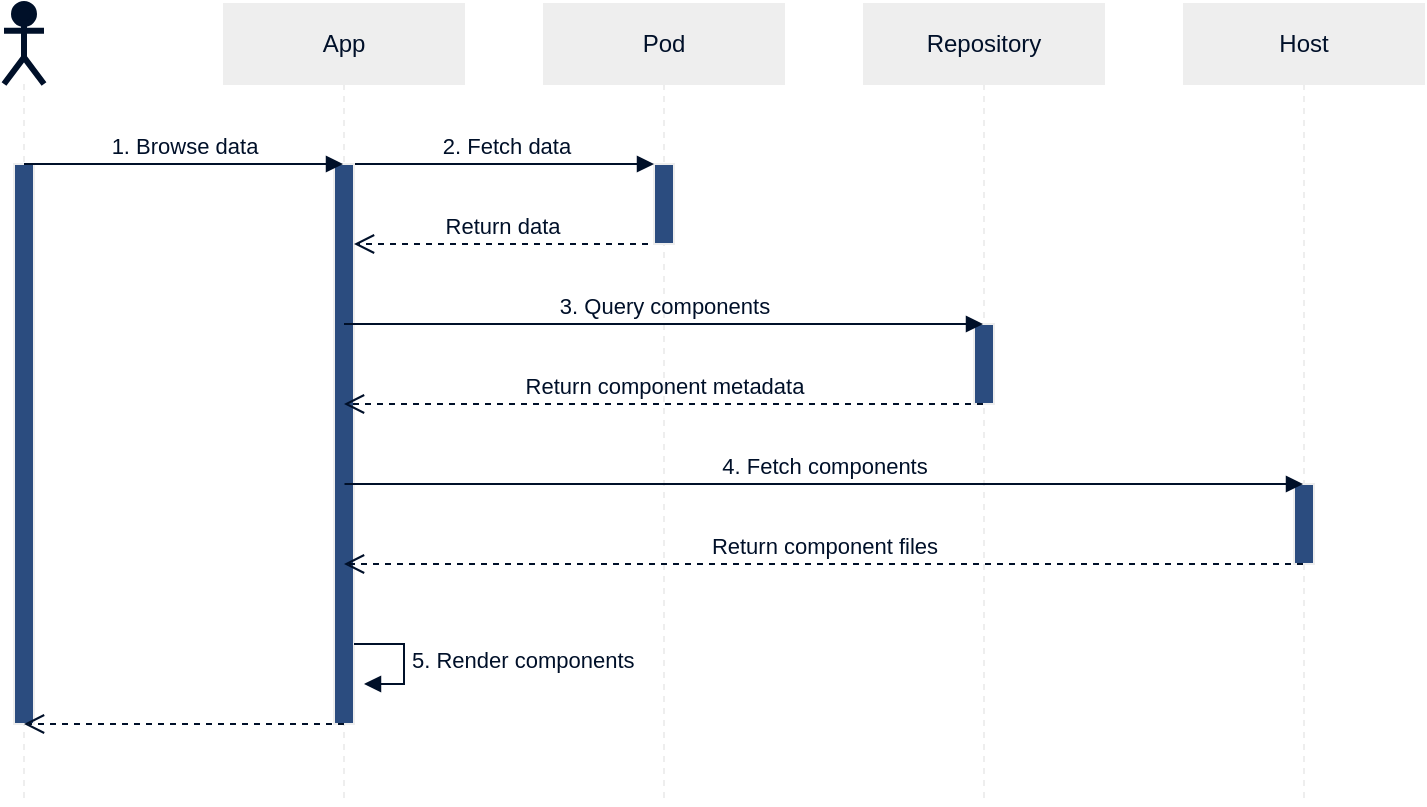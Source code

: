 <mxfile version="13.10.0" type="embed">
    <diagram id="ETuqZOJ1dYJBmNjdok6E" name="Page-1">
        <mxGraphModel dx="989" dy="861" grid="1" gridSize="10" guides="1" tooltips="1" connect="1" arrows="1" fold="1" page="1" pageScale="1" pageWidth="827" pageHeight="1169" background="#FFFFFF" math="0" shadow="0">
            <root>
                <mxCell id="0"/>
                <mxCell id="1" parent="0"/>
                <mxCell id="11" value="App" style="shape=umlLifeline;perimeter=lifelinePerimeter;whiteSpace=wrap;html=1;container=1;collapsible=0;recursiveResize=0;outlineConnect=0;fontFamily=Helvetica;fontColor=#001029;fillColor=#EEEEEE;strokeColor=#EEEEEE;" parent="1" vertex="1">
                    <mxGeometry x="160" y="40" width="120" height="400" as="geometry"/>
                </mxCell>
                <mxCell id="30" value="" style="html=1;points=[];perimeter=orthogonalPerimeter;strokeColor=#EEEEEE;fillColor=#2B4C7F;fontFamily=Helvetica;fontColor=#001029;" parent="11" vertex="1">
                    <mxGeometry x="55" y="80" width="10" height="280" as="geometry"/>
                </mxCell>
                <mxCell id="12" value="Pod" style="shape=umlLifeline;perimeter=lifelinePerimeter;whiteSpace=wrap;html=1;container=1;collapsible=0;recursiveResize=0;outlineConnect=0;fontFamily=Helvetica;fontColor=#001029;fillColor=#EEEEEE;strokeColor=#EEEEEE;" parent="1" vertex="1">
                    <mxGeometry x="320" y="40" width="120" height="400" as="geometry"/>
                </mxCell>
                <mxCell id="32" value="" style="html=1;points=[];perimeter=orthogonalPerimeter;strokeColor=#EEEEEE;fillColor=#2B4C7F;fontFamily=Helvetica;fontColor=#001029;" parent="12" vertex="1">
                    <mxGeometry x="55" y="80" width="10" height="40" as="geometry"/>
                </mxCell>
                <mxCell id="13" value="Repository" style="shape=umlLifeline;perimeter=lifelinePerimeter;whiteSpace=wrap;html=1;container=1;collapsible=0;recursiveResize=0;outlineConnect=0;fontFamily=Helvetica;fontColor=#001029;fillColor=#EEEEEE;strokeColor=#EEEEEE;" parent="1" vertex="1">
                    <mxGeometry x="480" y="40" width="120" height="400" as="geometry"/>
                </mxCell>
                <mxCell id="35" value="" style="html=1;points=[];perimeter=orthogonalPerimeter;strokeColor=#EEEEEE;fillColor=#2B4C7F;fontFamily=Helvetica;fontColor=#001029;" parent="13" vertex="1">
                    <mxGeometry x="55" y="160" width="10" height="40" as="geometry"/>
                </mxCell>
                <mxCell id="14" value="Host" style="shape=umlLifeline;perimeter=lifelinePerimeter;whiteSpace=wrap;html=1;container=1;collapsible=0;recursiveResize=0;outlineConnect=0;fontFamily=Helvetica;fontColor=#001029;fillColor=#EEEEEE;strokeColor=#EEEEEE;" parent="1" vertex="1">
                    <mxGeometry x="640" y="40" width="120" height="400" as="geometry"/>
                </mxCell>
                <mxCell id="40" value="" style="html=1;points=[];perimeter=orthogonalPerimeter;strokeColor=#EEEEEE;fillColor=#2B4C7F;fontFamily=Helvetica;fontColor=#001029;" parent="14" vertex="1">
                    <mxGeometry x="55" y="240" width="10" height="40" as="geometry"/>
                </mxCell>
                <mxCell id="15" value="" style="shape=umlLifeline;participant=umlActor;perimeter=lifelinePerimeter;whiteSpace=wrap;html=1;container=1;collapsible=0;recursiveResize=0;verticalAlign=top;spacingTop=36;outlineConnect=0;fontFamily=Helvetica;fontColor=#FFFFFF;fillColor=#EEEEEE;strokeColor=#EEEEEE;" parent="1" vertex="1">
                    <mxGeometry x="50" y="40" width="20" height="400" as="geometry"/>
                </mxCell>
                <mxCell id="25" value="" style="html=1;points=[];perimeter=orthogonalPerimeter;strokeColor=#EEEEEE;fontFamily=Helvetica;fontColor=#001029;fillColor=#2B4C7F;" parent="15" vertex="1">
                    <mxGeometry x="5" y="80" width="10" height="280" as="geometry"/>
                </mxCell>
                <mxCell id="48" value="" style="shape=umlActor;verticalLabelPosition=bottom;verticalAlign=top;html=1;outlineConnect=0;strokeWidth=3;fillColor=#001029;strokeColor=#001029;aspect=fixed;fontFamily=Helvetica;" vertex="1" parent="15">
                    <mxGeometry width="20" height="40" as="geometry"/>
                </mxCell>
                <mxCell id="31" value="1. Browse data" style="html=1;verticalAlign=bottom;endArrow=block;labelBackgroundColor=none;strokeColor=#001029;fontFamily=Helvetica;fontColor=#001029;" parent="1" target="11" edge="1">
                    <mxGeometry width="80" relative="1" as="geometry">
                        <mxPoint x="60" y="120" as="sourcePoint"/>
                        <mxPoint x="140" y="120" as="targetPoint"/>
                    </mxGeometry>
                </mxCell>
                <mxCell id="33" value="2. Fetch data" style="html=1;verticalAlign=bottom;endArrow=block;labelBackgroundColor=none;strokeColor=#001029;fontFamily=Helvetica;fontColor=#001029;exitX=1.05;exitY=0;exitDx=0;exitDy=0;exitPerimeter=0;" parent="1" source="30" target="32" edge="1">
                    <mxGeometry width="80" relative="1" as="geometry">
                        <mxPoint x="220" y="160" as="sourcePoint"/>
                        <mxPoint x="380" y="120" as="targetPoint"/>
                    </mxGeometry>
                </mxCell>
                <mxCell id="34" value="Return data" style="html=1;verticalAlign=bottom;endArrow=open;dashed=1;endSize=8;labelBackgroundColor=none;strokeColor=#001029;fontFamily=Helvetica;fontColor=#001029;" parent="1" target="30" edge="1">
                    <mxGeometry relative="1" as="geometry">
                        <mxPoint x="372" y="160" as="sourcePoint"/>
                        <mxPoint x="240" y="270" as="targetPoint"/>
                    </mxGeometry>
                </mxCell>
                <mxCell id="38" value="3. Query components" style="html=1;verticalAlign=bottom;endArrow=block;labelBackgroundColor=none;strokeColor=#001029;fontFamily=Helvetica;fontColor=#001029;exitX=1.05;exitY=0;exitDx=0;exitDy=0;exitPerimeter=0;" parent="1" target="13" edge="1">
                    <mxGeometry width="80" relative="1" as="geometry">
                        <mxPoint x="220" y="200" as="sourcePoint"/>
                        <mxPoint x="369.5" y="200" as="targetPoint"/>
                    </mxGeometry>
                </mxCell>
                <mxCell id="39" value="Return component metadata" style="html=1;verticalAlign=bottom;endArrow=open;dashed=1;endSize=8;labelBackgroundColor=none;strokeColor=#001029;fontFamily=Helvetica;fontColor=#001029;" parent="1" source="13" edge="1">
                    <mxGeometry relative="1" as="geometry">
                        <mxPoint x="367" y="240" as="sourcePoint"/>
                        <mxPoint x="220" y="240" as="targetPoint"/>
                    </mxGeometry>
                </mxCell>
                <mxCell id="41" value="4. Fetch components" style="html=1;verticalAlign=bottom;endArrow=block;labelBackgroundColor=none;strokeColor=#001029;fontFamily=Helvetica;fontColor=#001029;exitX=1.05;exitY=0;exitDx=0;exitDy=0;exitPerimeter=0;" parent="1" target="14" edge="1">
                    <mxGeometry width="80" relative="1" as="geometry">
                        <mxPoint x="220.25" y="280" as="sourcePoint"/>
                        <mxPoint x="539.75" y="280" as="targetPoint"/>
                    </mxGeometry>
                </mxCell>
                <mxCell id="42" value="Return component files" style="html=1;verticalAlign=bottom;endArrow=open;dashed=1;endSize=8;labelBackgroundColor=none;strokeColor=#001029;fontFamily=Helvetica;fontColor=#001029;" parent="1" target="11" edge="1">
                    <mxGeometry relative="1" as="geometry">
                        <mxPoint x="699.5" y="320" as="sourcePoint"/>
                        <mxPoint x="380" y="320" as="targetPoint"/>
                    </mxGeometry>
                </mxCell>
                <mxCell id="44" value="5. Render components" style="edgeStyle=orthogonalEdgeStyle;html=1;align=left;spacingLeft=2;endArrow=block;rounded=0;entryX=1;entryY=0;labelBackgroundColor=none;strokeColor=#001029;fontFamily=Helvetica;fontColor=#001029;" parent="1" edge="1">
                    <mxGeometry relative="1" as="geometry">
                        <mxPoint x="225" y="360" as="sourcePoint"/>
                        <Array as="points">
                            <mxPoint x="250" y="360"/>
                        </Array>
                        <mxPoint x="230" y="380" as="targetPoint"/>
                    </mxGeometry>
                </mxCell>
                <mxCell id="45" value="" style="html=1;verticalAlign=bottom;endArrow=open;dashed=1;endSize=8;labelBackgroundColor=none;strokeColor=#001029;fontFamily=Helvetica;fontColor=#001029;" parent="1" target="15" edge="1">
                    <mxGeometry relative="1" as="geometry">
                        <mxPoint x="220" y="400" as="sourcePoint"/>
                        <mxPoint x="70" y="400" as="targetPoint"/>
                    </mxGeometry>
                </mxCell>
            </root>
        </mxGraphModel>
    </diagram>
</mxfile>